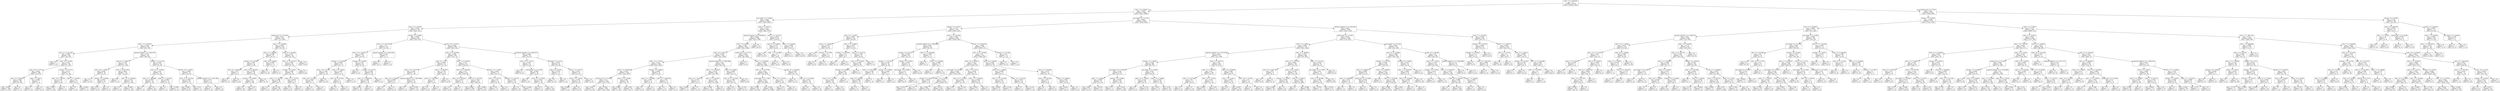 digraph Tree {
node [shape=box] ;
0 [label="mfcc - 2 <= -39.8139\ngini = 0.5\nsamples = 23618\nvalue = [11808, 11810]"] ;
1 [label="mfcc - 3 <= 6.9483\ngini = 0.4107\nsamples = 14684\nvalue = [4240, 10444]"] ;
0 -> 1 [labeldistance=2.5, labelangle=45, headlabel="True"] ;
2 [label="pre_attack - 0 <= 0.6834\ngini = 0.1944\nsamples = 9658\nvalue = [1054, 8604]"] ;
1 -> 2 ;
3 [label="mfcc - 3 <= -8.1878\ngini = 0.4576\nsamples = 1597\nvalue = [566, 1031]"] ;
2 -> 3 ;
4 [label="chroma_avg - 0 <= 0.4359\ngini = 0.2912\nsamples = 978\nvalue = [173, 805]"] ;
3 -> 4 ;
5 [label="mfcc - 2 <= -67.5914\ngini = 0.1963\nsamples = 816\nvalue = [90, 726]"] ;
4 -> 5 ;
6 [label="mfcc - 11 <= -32.1396\ngini = 0.0836\nsamples = 549\nvalue = [24, 525]"] ;
5 -> 6 ;
7 [label="gini = 0.0\nsamples = 3\nvalue = [3, 0]"] ;
6 -> 7 ;
8 [label="mfcc - 9 <= 16.168\ngini = 0.074\nsamples = 546\nvalue = [21, 525]"] ;
6 -> 8 ;
9 [label="mfcc - 19 <= 21.271\ngini = 0.0401\nsamples = 489\nvalue = [10, 479]"] ;
8 -> 9 ;
10 [label="mfcc - 13 <= 36.8117\ngini = 0.0326\nsamples = 482\nvalue = [8, 474]"] ;
9 -> 10 ;
11 [label="gini = 0.0287\nsamples = 480\nvalue = [7, 473]"] ;
10 -> 11 ;
12 [label="gini = 0.5\nsamples = 2\nvalue = [1, 1]"] ;
10 -> 12 ;
13 [label="mfcc - 7 <= 9.011\ngini = 0.4082\nsamples = 7\nvalue = [2, 5]"] ;
9 -> 13 ;
14 [label="gini = 0.0\nsamples = 2\nvalue = [2, 0]"] ;
13 -> 14 ;
15 [label="gini = 0.0\nsamples = 5\nvalue = [0, 5]"] ;
13 -> 15 ;
16 [label="chroma - 2 <= 0.7121\ngini = 0.3115\nsamples = 57\nvalue = [11, 46]"] ;
8 -> 16 ;
17 [label="mfcc - 19 <= 16.678\ngini = 0.1195\nsamples = 47\nvalue = [3, 44]"] ;
16 -> 17 ;
18 [label="gini = 0.0435\nsamples = 45\nvalue = [1, 44]"] ;
17 -> 18 ;
19 [label="gini = 0.0\nsamples = 2\nvalue = [2, 0]"] ;
17 -> 19 ;
20 [label="mfcc - 5 <= 14.9781\ngini = 0.32\nsamples = 10\nvalue = [8, 2]"] ;
16 -> 20 ;
21 [label="gini = 0.0\nsamples = 7\nvalue = [7, 0]"] ;
20 -> 21 ;
22 [label="gini = 0.4444\nsamples = 3\nvalue = [1, 2]"] ;
20 -> 22 ;
23 [label="spectral_centroid - 0 <= 2091.6167\ngini = 0.3722\nsamples = 267\nvalue = [66, 201]"] ;
5 -> 23 ;
24 [label="mfcc - 8 <= -2.9202\ngini = 0.1769\nsamples = 153\nvalue = [15, 138]"] ;
23 -> 24 ;
25 [label="mfcc - 18 <= -1.6001\ngini = 0.4362\nsamples = 28\nvalue = [9, 19]"] ;
24 -> 25 ;
26 [label="gini = 0.0\nsamples = 12\nvalue = [0, 12]"] ;
25 -> 26 ;
27 [label="chroma - 5 <= 0.5908\ngini = 0.4922\nsamples = 16\nvalue = [9, 7]"] ;
25 -> 27 ;
28 [label="gini = 0.375\nsamples = 12\nvalue = [9, 3]"] ;
27 -> 28 ;
29 [label="gini = 0.0\nsamples = 4\nvalue = [0, 4]"] ;
27 -> 29 ;
30 [label="mfcc - 2 <= -67.4165\ngini = 0.0914\nsamples = 125\nvalue = [6, 119]"] ;
24 -> 30 ;
31 [label="gini = 0.0\nsamples = 1\nvalue = [1, 0]"] ;
30 -> 31 ;
32 [label="mfcc - 11 <= -29.0653\ngini = 0.0774\nsamples = 124\nvalue = [5, 119]"] ;
30 -> 32 ;
33 [label="gini = 0.0\nsamples = 1\nvalue = [1, 0]"] ;
32 -> 33 ;
34 [label="gini = 0.0629\nsamples = 123\nvalue = [4, 119]"] ;
32 -> 34 ;
35 [label="chroma - 2 <= 0.1705\ngini = 0.4945\nsamples = 114\nvalue = [51, 63]"] ;
23 -> 35 ;
36 [label="mfcc - 4 <= -17.8562\ngini = 0.316\nsamples = 61\nvalue = [12, 49]"] ;
35 -> 36 ;
37 [label="mfcc - 2 <= -66.3888\ngini = 0.0526\nsamples = 37\nvalue = [1, 36]"] ;
36 -> 37 ;
38 [label="gini = 0.0\nsamples = 1\nvalue = [1, 0]"] ;
37 -> 38 ;
39 [label="gini = 0.0\nsamples = 36\nvalue = [0, 36]"] ;
37 -> 39 ;
40 [label="mfcc - 4 <= -13.2323\ngini = 0.4965\nsamples = 24\nvalue = [11, 13]"] ;
36 -> 40 ;
41 [label="gini = 0.0\nsamples = 7\nvalue = [7, 0]"] ;
40 -> 41 ;
42 [label="gini = 0.3599\nsamples = 17\nvalue = [4, 13]"] ;
40 -> 42 ;
43 [label="mfcc - 10 <= 1.9637\ngini = 0.3888\nsamples = 53\nvalue = [39, 14]"] ;
35 -> 43 ;
44 [label="mfcc - 12 <= 11.3116\ngini = 0.2098\nsamples = 42\nvalue = [37, 5]"] ;
43 -> 44 ;
45 [label="gini = 0.0997\nsamples = 38\nvalue = [36, 2]"] ;
44 -> 45 ;
46 [label="gini = 0.375\nsamples = 4\nvalue = [1, 3]"] ;
44 -> 46 ;
47 [label="spectral_centroid - 0 <= 2161.2095\ngini = 0.2975\nsamples = 11\nvalue = [2, 9]"] ;
43 -> 47 ;
48 [label="gini = 0.0\nsamples = 2\nvalue = [2, 0]"] ;
47 -> 48 ;
49 [label="gini = 0.0\nsamples = 9\nvalue = [0, 9]"] ;
47 -> 49 ;
50 [label="mfcc - 3 <= -19.8602\ngini = 0.4997\nsamples = 162\nvalue = [83, 79]"] ;
4 -> 50 ;
51 [label="mfcc - 2 <= -50.9092\ngini = 0.3636\nsamples = 67\nvalue = [16, 51]"] ;
50 -> 51 ;
52 [label="chroma - 9 <= 0.2194\ngini = 0.168\nsamples = 54\nvalue = [5, 49]"] ;
51 -> 52 ;
53 [label="mfcc - 0 <= -440.3415\ngini = 0.375\nsamples = 4\nvalue = [3, 1]"] ;
52 -> 53 ;
54 [label="gini = 0.0\nsamples = 1\nvalue = [0, 1]"] ;
53 -> 54 ;
55 [label="gini = 0.0\nsamples = 3\nvalue = [3, 0]"] ;
53 -> 55 ;
56 [label="mfcc - 16 <= 28.3455\ngini = 0.0768\nsamples = 50\nvalue = [2, 48]"] ;
52 -> 56 ;
57 [label="chroma - 7 <= 0.9662\ngini = 0.04\nsamples = 49\nvalue = [1, 48]"] ;
56 -> 57 ;
58 [label="gini = 0.0\nsamples = 45\nvalue = [0, 45]"] ;
57 -> 58 ;
59 [label="gini = 0.375\nsamples = 4\nvalue = [1, 3]"] ;
57 -> 59 ;
60 [label="gini = 0.0\nsamples = 1\nvalue = [1, 0]"] ;
56 -> 60 ;
61 [label="mfcc - 18 <= 6.6002\ngini = 0.2604\nsamples = 13\nvalue = [11, 2]"] ;
51 -> 61 ;
62 [label="gini = 0.0\nsamples = 11\nvalue = [11, 0]"] ;
61 -> 62 ;
63 [label="gini = 0.0\nsamples = 2\nvalue = [0, 2]"] ;
61 -> 63 ;
64 [label="mfcc - 8 <= 16.1306\ngini = 0.4157\nsamples = 95\nvalue = [67, 28]"] ;
50 -> 64 ;
65 [label="mfcc - 11 <= 16.7267\ngini = 0.3541\nsamples = 87\nvalue = [67, 20]"] ;
64 -> 65 ;
66 [label="chroma - 5 <= 0.822\ngini = 0.2859\nsamples = 81\nvalue = [67, 14]"] ;
65 -> 66 ;
67 [label="mfcc - 1 <= 114.276\ngini = 0.1896\nsamples = 66\nvalue = [59, 7]"] ;
66 -> 67 ;
68 [label="gini = 0.0\nsamples = 2\nvalue = [0, 2]"] ;
67 -> 68 ;
69 [label="gini = 0.144\nsamples = 64\nvalue = [59, 5]"] ;
67 -> 69 ;
70 [label="mfcc - 15 <= -0.1723\ngini = 0.4978\nsamples = 15\nvalue = [8, 7]"] ;
66 -> 70 ;
71 [label="gini = 0.32\nsamples = 10\nvalue = [8, 2]"] ;
70 -> 71 ;
72 [label="gini = 0.0\nsamples = 5\nvalue = [0, 5]"] ;
70 -> 72 ;
73 [label="gini = 0.0\nsamples = 6\nvalue = [0, 6]"] ;
65 -> 73 ;
74 [label="gini = 0.0\nsamples = 8\nvalue = [0, 8]"] ;
64 -> 74 ;
75 [label="chroma - 4 <= 0.0801\ngini = 0.4636\nsamples = 619\nvalue = [393, 226]"] ;
3 -> 75 ;
76 [label="mfcc - 17 <= 18.7505\ngini = 0.377\nsamples = 123\nvalue = [31, 92]"] ;
75 -> 76 ;
77 [label="mfcc - 12 <= -16.6571\ngini = 0.3303\nsamples = 115\nvalue = [24, 91]"] ;
76 -> 77 ;
78 [label="chroma - 5 <= 0.0166\ngini = 0.4995\nsamples = 33\nvalue = [16, 17]"] ;
77 -> 78 ;
79 [label="mfcc - 14 <= 5.7719\ngini = 0.2188\nsamples = 16\nvalue = [2, 14]"] ;
78 -> 79 ;
80 [label="mfcc - 10 <= 21.5514\ngini = 0.4444\nsamples = 3\nvalue = [2, 1]"] ;
79 -> 80 ;
81 [label="gini = 0.0\nsamples = 2\nvalue = [2, 0]"] ;
80 -> 81 ;
82 [label="gini = 0.0\nsamples = 1\nvalue = [0, 1]"] ;
80 -> 82 ;
83 [label="gini = 0.0\nsamples = 13\nvalue = [0, 13]"] ;
79 -> 83 ;
84 [label="mfcc - 3 <= -2.4821\ngini = 0.2907\nsamples = 17\nvalue = [14, 3]"] ;
78 -> 84 ;
85 [label="mfcc - 18 <= -4.1356\ngini = 0.5\nsamples = 6\nvalue = [3, 3]"] ;
84 -> 85 ;
86 [label="gini = 0.0\nsamples = 3\nvalue = [0, 3]"] ;
85 -> 86 ;
87 [label="gini = 0.0\nsamples = 3\nvalue = [3, 0]"] ;
85 -> 87 ;
88 [label="gini = 0.0\nsamples = 11\nvalue = [11, 0]"] ;
84 -> 88 ;
89 [label="chroma - 9 <= 0.0034\ngini = 0.1761\nsamples = 82\nvalue = [8, 74]"] ;
77 -> 89 ;
90 [label="gini = 0.0\nsamples = 2\nvalue = [2, 0]"] ;
89 -> 90 ;
91 [label="chroma - 3 <= 0.273\ngini = 0.1388\nsamples = 80\nvalue = [6, 74]"] ;
89 -> 91 ;
92 [label="mfcc - 0 <= -299.6476\ngini = 0.1186\nsamples = 79\nvalue = [5, 74]"] ;
91 -> 92 ;
93 [label="gini = 0.0973\nsamples = 78\nvalue = [4, 74]"] ;
92 -> 93 ;
94 [label="gini = 0.0\nsamples = 1\nvalue = [1, 0]"] ;
92 -> 94 ;
95 [label="gini = 0.0\nsamples = 1\nvalue = [1, 0]"] ;
91 -> 95 ;
96 [label="spectral_centroid - 0 <= 1603.3933\ngini = 0.2188\nsamples = 8\nvalue = [7, 1]"] ;
76 -> 96 ;
97 [label="gini = 0.0\nsamples = 1\nvalue = [0, 1]"] ;
96 -> 97 ;
98 [label="gini = 0.0\nsamples = 7\nvalue = [7, 0]"] ;
96 -> 98 ;
99 [label="mfcc - 10 <= 7.2577\ngini = 0.3943\nsamples = 496\nvalue = [362, 134]"] ;
75 -> 99 ;
100 [label="mfcc - 4 <= -22.0198\ngini = 0.2961\nsamples = 404\nvalue = [331, 73]"] ;
99 -> 100 ;
101 [label="mfcc - 9 <= -5.07\ngini = 0.4986\nsamples = 57\nvalue = [27, 30]"] ;
100 -> 101 ;
102 [label="mfcc - 12 <= -5.2737\ngini = 0.3343\nsamples = 33\nvalue = [7, 26]"] ;
101 -> 102 ;
103 [label="mfcc - 18 <= 1.8369\ngini = 0.4688\nsamples = 8\nvalue = [5, 3]"] ;
102 -> 103 ;
104 [label="gini = 0.0\nsamples = 5\nvalue = [5, 0]"] ;
103 -> 104 ;
105 [label="gini = 0.0\nsamples = 3\nvalue = [0, 3]"] ;
103 -> 105 ;
106 [label="spectral_centroid - 0 <= 1807.9084\ngini = 0.1472\nsamples = 25\nvalue = [2, 23]"] ;
102 -> 106 ;
107 [label="gini = 0.0\nsamples = 1\nvalue = [1, 0]"] ;
106 -> 107 ;
108 [label="gini = 0.0799\nsamples = 24\nvalue = [1, 23]"] ;
106 -> 108 ;
109 [label="mfcc - 1 <= 99.4072\ngini = 0.2778\nsamples = 24\nvalue = [20, 4]"] ;
101 -> 109 ;
110 [label="mfcc - 0 <= -302.3221\ngini = 0.32\nsamples = 5\nvalue = [1, 4]"] ;
109 -> 110 ;
111 [label="gini = 0.0\nsamples = 4\nvalue = [0, 4]"] ;
110 -> 111 ;
112 [label="gini = 0.0\nsamples = 1\nvalue = [1, 0]"] ;
110 -> 112 ;
113 [label="gini = 0.0\nsamples = 19\nvalue = [19, 0]"] ;
109 -> 113 ;
114 [label="mfcc - 5 <= 13.2978\ngini = 0.2171\nsamples = 347\nvalue = [304, 43]"] ;
100 -> 114 ;
115 [label="mfcc - 8 <= -20.9548\ngini = 0.151\nsamples = 316\nvalue = [290, 26]"] ;
114 -> 115 ;
116 [label="mfcc - 16 <= 18.5531\ngini = 0.1975\nsamples = 9\nvalue = [1, 8]"] ;
115 -> 116 ;
117 [label="gini = 0.0\nsamples = 8\nvalue = [0, 8]"] ;
116 -> 117 ;
118 [label="gini = 0.0\nsamples = 1\nvalue = [1, 0]"] ;
116 -> 118 ;
119 [label="mfcc - 15 <= 10.2201\ngini = 0.1104\nsamples = 307\nvalue = [289, 18]"] ;
115 -> 119 ;
120 [label="gini = 0.0605\nsamples = 288\nvalue = [279, 9]"] ;
119 -> 120 ;
121 [label="gini = 0.4986\nsamples = 19\nvalue = [10, 9]"] ;
119 -> 121 ;
122 [label="mfcc - 7 <= -1.2097\ngini = 0.4953\nsamples = 31\nvalue = [14, 17]"] ;
114 -> 122 ;
123 [label="mfcc - 3 <= 4.4174\ngini = 0.32\nsamples = 15\nvalue = [12, 3]"] ;
122 -> 123 ;
124 [label="gini = 0.142\nsamples = 13\nvalue = [12, 1]"] ;
123 -> 124 ;
125 [label="gini = 0.0\nsamples = 2\nvalue = [0, 2]"] ;
123 -> 125 ;
126 [label="chroma - 0 <= 0.5725\ngini = 0.2188\nsamples = 16\nvalue = [2, 14]"] ;
122 -> 126 ;
127 [label="gini = 0.0\nsamples = 13\nvalue = [0, 13]"] ;
126 -> 127 ;
128 [label="gini = 0.4444\nsamples = 3\nvalue = [2, 1]"] ;
126 -> 128 ;
129 [label="spectral_centroid - 0 <= 2063.5015\ngini = 0.4468\nsamples = 92\nvalue = [31, 61]"] ;
99 -> 129 ;
130 [label="mfcc - 13 <= -1.2151\ngini = 0.1901\nsamples = 47\nvalue = [5, 42]"] ;
129 -> 130 ;
131 [label="gini = 0.0\nsamples = 3\nvalue = [3, 0]"] ;
130 -> 131 ;
132 [label="chroma_std - 0 <= 0.1535\ngini = 0.0868\nsamples = 44\nvalue = [2, 42]"] ;
130 -> 132 ;
133 [label="gini = 0.0\nsamples = 1\nvalue = [1, 0]"] ;
132 -> 133 ;
134 [label="mfcc - 13 <= 3.7816\ngini = 0.0454\nsamples = 43\nvalue = [1, 42]"] ;
132 -> 134 ;
135 [label="gini = 0.32\nsamples = 5\nvalue = [1, 4]"] ;
134 -> 135 ;
136 [label="gini = 0.0\nsamples = 38\nvalue = [0, 38]"] ;
134 -> 136 ;
137 [label="chroma - 3 <= 0.135\ngini = 0.4879\nsamples = 45\nvalue = [26, 19]"] ;
129 -> 137 ;
138 [label="mfcc - 8 <= 6.4105\ngini = 0.1528\nsamples = 12\nvalue = [1, 11]"] ;
137 -> 138 ;
139 [label="gini = 0.0\nsamples = 11\nvalue = [0, 11]"] ;
138 -> 139 ;
140 [label="gini = 0.0\nsamples = 1\nvalue = [1, 0]"] ;
138 -> 140 ;
141 [label="mfcc - 5 <= 11.8757\ngini = 0.3673\nsamples = 33\nvalue = [25, 8]"] ;
137 -> 141 ;
142 [label="mfcc - 3 <= -5.4792\ngini = 0.2378\nsamples = 29\nvalue = [25, 4]"] ;
141 -> 142 ;
143 [label="gini = 0.4898\nsamples = 7\nvalue = [3, 4]"] ;
142 -> 143 ;
144 [label="gini = 0.0\nsamples = 22\nvalue = [22, 0]"] ;
142 -> 144 ;
145 [label="gini = 0.0\nsamples = 4\nvalue = [0, 4]"] ;
141 -> 145 ;
146 [label="mfcc - 5 <= 40.251\ngini = 0.1137\nsamples = 8061\nvalue = [488, 7573]"] ;
2 -> 146 ;
147 [label="spectral_centroid - 0 <= 5443.9424\ngini = 0.0856\nsamples = 7858\nvalue = [352, 7506]"] ;
146 -> 147 ;
148 [label="mfcc - 7 <= 2.3052\ngini = 0.082\nsamples = 7842\nvalue = [336, 7506]"] ;
147 -> 148 ;
149 [label="mfcc - 16 <= 8.231\ngini = 0.1939\nsamples = 2307\nvalue = [251, 2056]"] ;
148 -> 149 ;
150 [label="mfcc - 13 <= 27.352\ngini = 0.1479\nsamples = 2002\nvalue = [161, 1841]"] ;
149 -> 150 ;
151 [label="mfcc - 5 <= 34.9205\ngini = 0.1367\nsamples = 1978\nvalue = [146, 1832]"] ;
150 -> 151 ;
152 [label="chroma_std - 0 <= 0.2356\ngini = 0.1217\nsamples = 1920\nvalue = [125, 1795]"] ;
151 -> 152 ;
153 [label="gini = 0.405\nsamples = 78\nvalue = [22, 56]"] ;
152 -> 153 ;
154 [label="gini = 0.1056\nsamples = 1842\nvalue = [103, 1739]"] ;
152 -> 154 ;
155 [label="mfcc - 4 <= 12.3388\ngini = 0.462\nsamples = 58\nvalue = [21, 37]"] ;
151 -> 155 ;
156 [label="gini = 0.0997\nsamples = 38\nvalue = [2, 36]"] ;
155 -> 156 ;
157 [label="gini = 0.095\nsamples = 20\nvalue = [19, 1]"] ;
155 -> 157 ;
158 [label="chroma - 3 <= 0.3892\ngini = 0.4688\nsamples = 24\nvalue = [15, 9]"] ;
150 -> 158 ;
159 [label="mfcc - 5 <= -19.1068\ngini = 0.3967\nsamples = 11\nvalue = [3, 8]"] ;
158 -> 159 ;
160 [label="gini = 0.0\nsamples = 3\nvalue = [3, 0]"] ;
159 -> 160 ;
161 [label="gini = 0.0\nsamples = 8\nvalue = [0, 8]"] ;
159 -> 161 ;
162 [label="mfcc - 1 <= 198.4794\ngini = 0.142\nsamples = 13\nvalue = [12, 1]"] ;
158 -> 162 ;
163 [label="gini = 0.0\nsamples = 12\nvalue = [12, 0]"] ;
162 -> 163 ;
164 [label="gini = 0.0\nsamples = 1\nvalue = [0, 1]"] ;
162 -> 164 ;
165 [label="spectral_centroid - 0 <= 2869.5886\ngini = 0.416\nsamples = 305\nvalue = [90, 215]"] ;
149 -> 165 ;
166 [label="mfcc - 7 <= -22.8318\ngini = 0.3219\nsamples = 248\nvalue = [50, 198]"] ;
165 -> 166 ;
167 [label="mfcc - 3 <= -15.6178\ngini = 0.2311\nsamples = 15\nvalue = [13, 2]"] ;
166 -> 167 ;
168 [label="gini = 0.4444\nsamples = 3\nvalue = [1, 2]"] ;
167 -> 168 ;
169 [label="gini = 0.0\nsamples = 12\nvalue = [12, 0]"] ;
167 -> 169 ;
170 [label="mfcc - 17 <= 24.2021\ngini = 0.2672\nsamples = 233\nvalue = [37, 196]"] ;
166 -> 170 ;
171 [label="gini = 0.2358\nsamples = 227\nvalue = [31, 196]"] ;
170 -> 171 ;
172 [label="gini = 0.0\nsamples = 6\nvalue = [6, 0]"] ;
170 -> 172 ;
173 [label="mfcc - 6 <= 3.0832\ngini = 0.4186\nsamples = 57\nvalue = [40, 17]"] ;
165 -> 173 ;
174 [label="mfcc - 11 <= -11.5106\ngini = 0.3383\nsamples = 51\nvalue = [40, 11]"] ;
173 -> 174 ;
175 [label="gini = 0.42\nsamples = 10\nvalue = [3, 7]"] ;
174 -> 175 ;
176 [label="gini = 0.1761\nsamples = 41\nvalue = [37, 4]"] ;
174 -> 176 ;
177 [label="gini = 0.0\nsamples = 6\nvalue = [0, 6]"] ;
173 -> 177 ;
178 [label="chroma_std - 0 <= 0.1717\ngini = 0.0302\nsamples = 5535\nvalue = [85, 5450]"] ;
148 -> 178 ;
179 [label="gini = 0.0\nsamples = 3\nvalue = [3, 0]"] ;
178 -> 179 ;
180 [label="mfcc - 5 <= 33.3082\ngini = 0.0292\nsamples = 5532\nvalue = [82, 5450]"] ;
178 -> 180 ;
181 [label="mfcc - 11 <= 37.7706\ngini = 0.025\nsamples = 5445\nvalue = [69, 5376]"] ;
180 -> 181 ;
182 [label="pre_attack - 0 <= 1.1961\ngini = 0.023\nsamples = 5425\nvalue = [63, 5362]"] ;
181 -> 182 ;
183 [label="gini = 0.1386\nsamples = 387\nvalue = [29, 358]"] ;
182 -> 183 ;
184 [label="gini = 0.0134\nsamples = 5038\nvalue = [34, 5004]"] ;
182 -> 184 ;
185 [label="mfcc - 17 <= 0.614\ngini = 0.42\nsamples = 20\nvalue = [6, 14]"] ;
181 -> 185 ;
186 [label="gini = 0.375\nsamples = 8\nvalue = [6, 2]"] ;
185 -> 186 ;
187 [label="gini = 0.0\nsamples = 12\nvalue = [0, 12]"] ;
185 -> 187 ;
188 [label="mfcc - 8 <= -24.8108\ngini = 0.2542\nsamples = 87\nvalue = [13, 74]"] ;
180 -> 188 ;
189 [label="gini = 0.0\nsamples = 11\nvalue = [11, 0]"] ;
188 -> 189 ;
190 [label="mfcc - 12 <= -27.2186\ngini = 0.0512\nsamples = 76\nvalue = [2, 74]"] ;
188 -> 190 ;
191 [label="gini = 0.0\nsamples = 2\nvalue = [2, 0]"] ;
190 -> 191 ;
192 [label="gini = 0.0\nsamples = 74\nvalue = [0, 74]"] ;
190 -> 192 ;
193 [label="gini = 0.0\nsamples = 16\nvalue = [16, 0]"] ;
147 -> 193 ;
194 [label="mfcc - 2 <= -61.4515\ngini = 0.4422\nsamples = 203\nvalue = [136, 67]"] ;
146 -> 194 ;
195 [label="mfcc - 9 <= 13.6628\ngini = 0.1547\nsamples = 71\nvalue = [6, 65]"] ;
194 -> 195 ;
196 [label="gini = 0.0\nsamples = 59\nvalue = [0, 59]"] ;
195 -> 196 ;
197 [label="mfcc - 7 <= -12.4682\ngini = 0.5\nsamples = 12\nvalue = [6, 6]"] ;
195 -> 197 ;
198 [label="gini = 0.0\nsamples = 6\nvalue = [0, 6]"] ;
197 -> 198 ;
199 [label="gini = 0.0\nsamples = 6\nvalue = [6, 0]"] ;
197 -> 199 ;
200 [label="mfcc - 4 <= -6.9539\ngini = 0.0298\nsamples = 132\nvalue = [130, 2]"] ;
194 -> 200 ;
201 [label="gini = 0.0\nsamples = 2\nvalue = [0, 2]"] ;
200 -> 201 ;
202 [label="gini = 0.0\nsamples = 130\nvalue = [130, 0]"] ;
200 -> 202 ;
203 [label="pre_attack - 0 <= 0.7731\ngini = 0.4641\nsamples = 5026\nvalue = [3186, 1840]"] ;
1 -> 203 ;
204 [label="chroma - 4 <= 0.0152\ngini = 0.2173\nsamples = 2387\nvalue = [2091, 296]"] ;
203 -> 204 ;
205 [label="mfcc - 9 <= -1.9434\ngini = 0.4887\nsamples = 153\nvalue = [65, 88]"] ;
204 -> 205 ;
206 [label="mfcc - 5 <= -0.4469\ngini = 0.1913\nsamples = 56\nvalue = [50, 6]"] ;
205 -> 206 ;
207 [label="gini = 0.0\nsamples = 44\nvalue = [44, 0]"] ;
206 -> 207 ;
208 [label="chroma - 1 <= 0.049\ngini = 0.5\nsamples = 12\nvalue = [6, 6]"] ;
206 -> 208 ;
209 [label="gini = 0.0\nsamples = 6\nvalue = [6, 0]"] ;
208 -> 209 ;
210 [label="gini = 0.0\nsamples = 6\nvalue = [0, 6]"] ;
208 -> 210 ;
211 [label="mfcc - 5 <= -13.6901\ngini = 0.2615\nsamples = 97\nvalue = [15, 82]"] ;
205 -> 211 ;
212 [label="chroma - 2 <= 0.0054\ngini = 0.18\nsamples = 10\nvalue = [9, 1]"] ;
211 -> 212 ;
213 [label="gini = 0.0\nsamples = 1\nvalue = [0, 1]"] ;
212 -> 213 ;
214 [label="gini = 0.0\nsamples = 9\nvalue = [9, 0]"] ;
212 -> 214 ;
215 [label="mfcc - 9 <= 31.4774\ngini = 0.1284\nsamples = 87\nvalue = [6, 81]"] ;
211 -> 215 ;
216 [label="mfcc - 3 <= 77.6169\ngini = 0.0897\nsamples = 85\nvalue = [4, 81]"] ;
215 -> 216 ;
217 [label="chroma - 9 <= 0.6093\ngini = 0.047\nsamples = 83\nvalue = [2, 81]"] ;
216 -> 217 ;
218 [label="mfcc - 17 <= -15.1781\ngini = 0.0241\nsamples = 82\nvalue = [1, 81]"] ;
217 -> 218 ;
219 [label="gini = 0.0\nsamples = 1\nvalue = [1, 0]"] ;
218 -> 219 ;
220 [label="gini = 0.0\nsamples = 81\nvalue = [0, 81]"] ;
218 -> 220 ;
221 [label="gini = 0.0\nsamples = 1\nvalue = [1, 0]"] ;
217 -> 221 ;
222 [label="gini = 0.0\nsamples = 2\nvalue = [2, 0]"] ;
216 -> 222 ;
223 [label="gini = 0.0\nsamples = 2\nvalue = [2, 0]"] ;
215 -> 223 ;
224 [label="mfcc - 4 <= -47.3789\ngini = 0.1689\nsamples = 2234\nvalue = [2026, 208]"] ;
204 -> 224 ;
225 [label="spectral_centroid - 0 <= 3796.5938\ngini = 0.4991\nsamples = 69\nvalue = [36, 33]"] ;
224 -> 225 ;
226 [label="chroma - 11 <= 0.5137\ngini = 0.4395\nsamples = 46\nvalue = [15, 31]"] ;
225 -> 226 ;
227 [label="chroma - 7 <= 0.7161\ngini = 0.2188\nsamples = 32\nvalue = [4, 28]"] ;
226 -> 227 ;
228 [label="mfcc - 1 <= 207.4436\ngini = 0.1284\nsamples = 29\nvalue = [2, 27]"] ;
227 -> 228 ;
229 [label="mfcc - 9 <= 9.0758\ngini = 0.0689\nsamples = 28\nvalue = [1, 27]"] ;
228 -> 229 ;
230 [label="gini = 0.0\nsamples = 27\nvalue = [0, 27]"] ;
229 -> 230 ;
231 [label="gini = 0.0\nsamples = 1\nvalue = [1, 0]"] ;
229 -> 231 ;
232 [label="gini = 0.0\nsamples = 1\nvalue = [1, 0]"] ;
228 -> 232 ;
233 [label="chroma - 2 <= 0.0841\ngini = 0.4444\nsamples = 3\nvalue = [2, 1]"] ;
227 -> 233 ;
234 [label="gini = 0.0\nsamples = 1\nvalue = [0, 1]"] ;
233 -> 234 ;
235 [label="gini = 0.0\nsamples = 2\nvalue = [2, 0]"] ;
233 -> 235 ;
236 [label="chroma - 4 <= 0.0952\ngini = 0.3367\nsamples = 14\nvalue = [11, 3]"] ;
226 -> 236 ;
237 [label="pre_attack - 0 <= 0.6943\ngini = 0.375\nsamples = 4\nvalue = [1, 3]"] ;
236 -> 237 ;
238 [label="gini = 0.0\nsamples = 3\nvalue = [0, 3]"] ;
237 -> 238 ;
239 [label="gini = 0.0\nsamples = 1\nvalue = [1, 0]"] ;
237 -> 239 ;
240 [label="gini = 0.0\nsamples = 10\nvalue = [10, 0]"] ;
236 -> 240 ;
241 [label="mfcc - 2 <= -123.3484\ngini = 0.1588\nsamples = 23\nvalue = [21, 2]"] ;
225 -> 241 ;
242 [label="gini = 0.0\nsamples = 1\nvalue = [0, 1]"] ;
241 -> 242 ;
243 [label="mfcc - 3 <= 13.4398\ngini = 0.0868\nsamples = 22\nvalue = [21, 1]"] ;
241 -> 243 ;
244 [label="gini = 0.0\nsamples = 1\nvalue = [0, 1]"] ;
243 -> 244 ;
245 [label="gini = 0.0\nsamples = 21\nvalue = [21, 0]"] ;
243 -> 245 ;
246 [label="mfcc - 1 <= 255.6276\ngini = 0.1486\nsamples = 2165\nvalue = [1990, 175]"] ;
224 -> 246 ;
247 [label="mfcc - 13 <= 19.5043\ngini = 0.14\nsamples = 2152\nvalue = [1989, 163]"] ;
246 -> 247 ;
248 [label="mfcc - 10 <= 18.5612\ngini = 0.1197\nsamples = 2064\nvalue = [1932, 132]"] ;
247 -> 248 ;
249 [label="pre_attack - 0 <= 0.0447\ngini = 0.1038\nsamples = 1985\nvalue = [1876, 109]"] ;
248 -> 249 ;
250 [label="chroma - 6 <= 0.586\ngini = 0.4978\nsamples = 15\nvalue = [7, 8]"] ;
249 -> 250 ;
251 [label="gini = 0.1975\nsamples = 9\nvalue = [1, 8]"] ;
250 -> 251 ;
252 [label="gini = 0.0\nsamples = 6\nvalue = [6, 0]"] ;
250 -> 252 ;
253 [label="mfcc - 15 <= 7.1593\ngini = 0.0973\nsamples = 1970\nvalue = [1869, 101]"] ;
249 -> 253 ;
254 [label="gini = 0.0697\nsamples = 1632\nvalue = [1573, 59]"] ;
253 -> 254 ;
255 [label="gini = 0.2176\nsamples = 338\nvalue = [296, 42]"] ;
253 -> 255 ;
256 [label="mfcc - 7 <= -0.1774\ngini = 0.4128\nsamples = 79\nvalue = [56, 23]"] ;
248 -> 256 ;
257 [label="mfcc - 14 <= -2.7558\ngini = 0.4644\nsamples = 30\nvalue = [11, 19]"] ;
256 -> 257 ;
258 [label="gini = 0.355\nsamples = 13\nvalue = [10, 3]"] ;
257 -> 258 ;
259 [label="gini = 0.1107\nsamples = 17\nvalue = [1, 16]"] ;
257 -> 259 ;
260 [label="mfcc - 1 <= 179.4654\ngini = 0.1499\nsamples = 49\nvalue = [45, 4]"] ;
256 -> 260 ;
261 [label="gini = 0.0815\nsamples = 47\nvalue = [45, 2]"] ;
260 -> 261 ;
262 [label="gini = 0.0\nsamples = 2\nvalue = [0, 2]"] ;
260 -> 262 ;
263 [label="mfcc - 14 <= 4.9206\ngini = 0.4564\nsamples = 88\nvalue = [57, 31]"] ;
247 -> 263 ;
264 [label="mfcc - 14 <= -1.8808\ngini = 0.4909\nsamples = 37\nvalue = [16, 21]"] ;
263 -> 264 ;
265 [label="mfcc - 11 <= -12.1306\ngini = 0.4012\nsamples = 18\nvalue = [13, 5]"] ;
264 -> 265 ;
266 [label="gini = 0.4444\nsamples = 6\nvalue = [2, 4]"] ;
265 -> 266 ;
267 [label="gini = 0.1528\nsamples = 12\nvalue = [11, 1]"] ;
265 -> 267 ;
268 [label="mfcc - 6 <= -12.7228\ngini = 0.2659\nsamples = 19\nvalue = [3, 16]"] ;
264 -> 268 ;
269 [label="gini = 0.0\nsamples = 2\nvalue = [2, 0]"] ;
268 -> 269 ;
270 [label="gini = 0.1107\nsamples = 17\nvalue = [1, 16]"] ;
268 -> 270 ;
271 [label="mfcc - 4 <= -25.8434\ngini = 0.3153\nsamples = 51\nvalue = [41, 10]"] ;
263 -> 271 ;
272 [label="mfcc - 3 <= 18.7434\ngini = 0.375\nsamples = 8\nvalue = [2, 6]"] ;
271 -> 272 ;
273 [label="gini = 0.0\nsamples = 2\nvalue = [2, 0]"] ;
272 -> 273 ;
274 [label="gini = 0.0\nsamples = 6\nvalue = [0, 6]"] ;
272 -> 274 ;
275 [label="mfcc - 6 <= 9.9697\ngini = 0.1687\nsamples = 43\nvalue = [39, 4]"] ;
271 -> 275 ;
276 [label="gini = 0.0526\nsamples = 37\nvalue = [36, 1]"] ;
275 -> 276 ;
277 [label="gini = 0.5\nsamples = 6\nvalue = [3, 3]"] ;
275 -> 277 ;
278 [label="chroma - 4 <= 0.7901\ngini = 0.142\nsamples = 13\nvalue = [1, 12]"] ;
246 -> 278 ;
279 [label="gini = 0.0\nsamples = 12\nvalue = [0, 12]"] ;
278 -> 279 ;
280 [label="gini = 0.0\nsamples = 1\nvalue = [1, 0]"] ;
278 -> 280 ;
281 [label="spectral_centroid - 0 <= 4553.4014\ngini = 0.4855\nsamples = 2639\nvalue = [1095, 1544]"] ;
203 -> 281 ;
282 [label="chroma_avg - 0 <= 0.3671\ngini = 0.4433\nsamples = 2240\nvalue = [743, 1497]"] ;
281 -> 282 ;
283 [label="mfcc - 5 <= 1.0925\ngini = 0.3398\nsamples = 1535\nvalue = [333, 1202]"] ;
282 -> 283 ;
284 [label="spectral_centroid - 0 <= 3375.5566\ngini = 0.4821\nsamples = 671\nvalue = [272, 399]"] ;
283 -> 284 ;
285 [label="chroma - 4 <= 0.3638\ngini = 0.3558\nsamples = 406\nvalue = [94, 312]"] ;
284 -> 285 ;
286 [label="pre_attack - 0 <= 1.0549\ngini = 0.1795\nsamples = 301\nvalue = [30, 271]"] ;
285 -> 286 ;
287 [label="mfcc - 7 <= -0.9954\ngini = 0.4998\nsamples = 47\nvalue = [23, 24]"] ;
286 -> 287 ;
288 [label="gini = 0.095\nsamples = 20\nvalue = [19, 1]"] ;
287 -> 288 ;
289 [label="gini = 0.2524\nsamples = 27\nvalue = [4, 23]"] ;
287 -> 289 ;
290 [label="chroma - 0 <= 0.0009\ngini = 0.0536\nsamples = 254\nvalue = [7, 247]"] ;
286 -> 290 ;
291 [label="gini = 0.375\nsamples = 4\nvalue = [3, 1]"] ;
290 -> 291 ;
292 [label="gini = 0.0315\nsamples = 250\nvalue = [4, 246]"] ;
290 -> 292 ;
293 [label="pre_attack - 0 <= 1.9939\ngini = 0.476\nsamples = 105\nvalue = [64, 41]"] ;
285 -> 293 ;
294 [label="mfcc - 13 <= -7.9652\ngini = 0.2355\nsamples = 66\nvalue = [57, 9]"] ;
293 -> 294 ;
295 [label="gini = 0.0\nsamples = 3\nvalue = [0, 3]"] ;
294 -> 295 ;
296 [label="gini = 0.1723\nsamples = 63\nvalue = [57, 6]"] ;
294 -> 296 ;
297 [label="mfcc - 12 <= 7.4899\ngini = 0.2945\nsamples = 39\nvalue = [7, 32]"] ;
293 -> 297 ;
298 [label="gini = 0.497\nsamples = 13\nvalue = [6, 7]"] ;
297 -> 298 ;
299 [label="gini = 0.074\nsamples = 26\nvalue = [1, 25]"] ;
297 -> 299 ;
300 [label="mfcc - 4 <= 10.0375\ngini = 0.441\nsamples = 265\nvalue = [178, 87]"] ;
284 -> 300 ;
301 [label="mfcc - 5 <= -16.8424\ngini = 0.42\nsamples = 100\nvalue = [30, 70]"] ;
300 -> 301 ;
302 [label="mfcc - 3 <= 32.7958\ngini = 0.417\nsamples = 27\nvalue = [19, 8]"] ;
301 -> 302 ;
303 [label="gini = 0.0\nsamples = 8\nvalue = [0, 8]"] ;
302 -> 303 ;
304 [label="gini = 0.0\nsamples = 19\nvalue = [19, 0]"] ;
302 -> 304 ;
305 [label="mfcc - 15 <= -2.1479\ngini = 0.256\nsamples = 73\nvalue = [11, 62]"] ;
301 -> 305 ;
306 [label="gini = 0.0465\nsamples = 42\nvalue = [1, 41]"] ;
305 -> 306 ;
307 [label="gini = 0.437\nsamples = 31\nvalue = [10, 21]"] ;
305 -> 307 ;
308 [label="mfcc - 14 <= 19.9826\ngini = 0.1848\nsamples = 165\nvalue = [148, 17]"] ;
300 -> 308 ;
309 [label="mfcc - 7 <= -4.1521\ngini = 0.0979\nsamples = 155\nvalue = [147, 8]"] ;
308 -> 309 ;
310 [label="gini = 0.32\nsamples = 5\nvalue = [1, 4]"] ;
309 -> 310 ;
311 [label="gini = 0.0519\nsamples = 150\nvalue = [146, 4]"] ;
309 -> 311 ;
312 [label="mfcc - 19 <= -2.3183\ngini = 0.18\nsamples = 10\nvalue = [1, 9]"] ;
308 -> 312 ;
313 [label="gini = 0.0\nsamples = 1\nvalue = [1, 0]"] ;
312 -> 313 ;
314 [label="gini = 0.0\nsamples = 9\nvalue = [0, 9]"] ;
312 -> 314 ;
315 [label="mfcc - 2 <= -66.8631\ngini = 0.1312\nsamples = 864\nvalue = [61, 803]"] ;
283 -> 315 ;
316 [label="mfcc - 6 <= -35.2729\ngini = 0.0851\nsamples = 786\nvalue = [35, 751]"] ;
315 -> 316 ;
317 [label="mfcc - 0 <= -293.1796\ngini = 0.375\nsamples = 8\nvalue = [6, 2]"] ;
316 -> 317 ;
318 [label="gini = 0.0\nsamples = 6\nvalue = [6, 0]"] ;
317 -> 318 ;
319 [label="gini = 0.0\nsamples = 2\nvalue = [0, 2]"] ;
317 -> 319 ;
320 [label="mfcc - 19 <= -5.0352\ngini = 0.0718\nsamples = 778\nvalue = [29, 749]"] ;
316 -> 320 ;
321 [label="chroma - 4 <= 0.3637\ngini = 0.3047\nsamples = 80\nvalue = [15, 65]"] ;
320 -> 321 ;
322 [label="gini = 0.1948\nsamples = 64\nvalue = [7, 57]"] ;
321 -> 322 ;
323 [label="gini = 0.5\nsamples = 16\nvalue = [8, 8]"] ;
321 -> 323 ;
324 [label="mfcc - 3 <= 6.9523\ngini = 0.0393\nsamples = 698\nvalue = [14, 684]"] ;
320 -> 324 ;
325 [label="gini = 0.0\nsamples = 1\nvalue = [1, 0]"] ;
324 -> 325 ;
326 [label="gini = 0.0366\nsamples = 697\nvalue = [13, 684]"] ;
324 -> 326 ;
327 [label="mfcc - 4 <= 37.2351\ngini = 0.4444\nsamples = 78\nvalue = [26, 52]"] ;
315 -> 327 ;
328 [label="pre_attack - 0 <= 1.7861\ngini = 0.382\nsamples = 70\nvalue = [18, 52]"] ;
327 -> 328 ;
329 [label="mfcc - 3 <= 20.1693\ngini = 0.495\nsamples = 40\nvalue = [18, 22]"] ;
328 -> 329 ;
330 [label="gini = 0.2076\nsamples = 17\nvalue = [2, 15]"] ;
329 -> 330 ;
331 [label="gini = 0.4234\nsamples = 23\nvalue = [16, 7]"] ;
329 -> 331 ;
332 [label="gini = 0.0\nsamples = 30\nvalue = [0, 30]"] ;
328 -> 332 ;
333 [label="gini = 0.0\nsamples = 8\nvalue = [8, 0]"] ;
327 -> 333 ;
334 [label="pre_attack - 0 <= 3.1418\ngini = 0.4867\nsamples = 705\nvalue = [410, 295]"] ;
282 -> 334 ;
335 [label="mfcc - 10 <= 13.4985\ngini = 0.3449\nsamples = 465\nvalue = [362, 103]"] ;
334 -> 335 ;
336 [label="chroma - 1 <= 0.1784\ngini = 0.3036\nsamples = 434\nvalue = [353, 81]"] ;
335 -> 336 ;
337 [label="mfcc - 3 <= 26.6671\ngini = 0.4608\nsamples = 25\nvalue = [9, 16]"] ;
336 -> 337 ;
338 [label="mfcc - 4 <= 38.8878\ngini = 0.142\nsamples = 13\nvalue = [1, 12]"] ;
337 -> 338 ;
339 [label="gini = 0.0\nsamples = 12\nvalue = [0, 12]"] ;
338 -> 339 ;
340 [label="gini = 0.0\nsamples = 1\nvalue = [1, 0]"] ;
338 -> 340 ;
341 [label="chroma_std - 0 <= 0.2939\ngini = 0.4444\nsamples = 12\nvalue = [8, 4]"] ;
337 -> 341 ;
342 [label="gini = 0.0\nsamples = 8\nvalue = [8, 0]"] ;
341 -> 342 ;
343 [label="gini = 0.0\nsamples = 4\nvalue = [0, 4]"] ;
341 -> 343 ;
344 [label="mfcc - 4 <= -74.9468\ngini = 0.2673\nsamples = 409\nvalue = [344, 65]"] ;
336 -> 344 ;
345 [label="gini = 0.0\nsamples = 5\nvalue = [0, 5]"] ;
344 -> 345 ;
346 [label="mfcc - 4 <= 19.4146\ngini = 0.2529\nsamples = 404\nvalue = [344, 60]"] ;
344 -> 346 ;
347 [label="gini = 0.2089\nsamples = 363\nvalue = [320, 43]"] ;
346 -> 347 ;
348 [label="gini = 0.4854\nsamples = 41\nvalue = [24, 17]"] ;
346 -> 348 ;
349 [label="chroma - 8 <= 0.9065\ngini = 0.4121\nsamples = 31\nvalue = [9, 22]"] ;
335 -> 349 ;
350 [label="mfcc - 1 <= 153.6225\ngini = 0.2604\nsamples = 26\nvalue = [4, 22]"] ;
349 -> 350 ;
351 [label="mfcc - 5 <= 16.4384\ngini = 0.4444\nsamples = 6\nvalue = [4, 2]"] ;
350 -> 351 ;
352 [label="gini = 0.0\nsamples = 4\nvalue = [4, 0]"] ;
351 -> 352 ;
353 [label="gini = 0.0\nsamples = 2\nvalue = [0, 2]"] ;
351 -> 353 ;
354 [label="gini = 0.0\nsamples = 20\nvalue = [0, 20]"] ;
350 -> 354 ;
355 [label="gini = 0.0\nsamples = 5\nvalue = [5, 0]"] ;
349 -> 355 ;
356 [label="mfcc - 0 <= -89.586\ngini = 0.32\nsamples = 240\nvalue = [48, 192]"] ;
334 -> 356 ;
357 [label="mfcc - 8 <= -7.3104\ngini = 0.2126\nsamples = 215\nvalue = [26, 189]"] ;
356 -> 357 ;
358 [label="chroma - 5 <= 0.1442\ngini = 0.4152\nsamples = 17\nvalue = [12, 5]"] ;
357 -> 358 ;
359 [label="gini = 0.0\nsamples = 5\nvalue = [0, 5]"] ;
358 -> 359 ;
360 [label="gini = 0.0\nsamples = 12\nvalue = [12, 0]"] ;
358 -> 360 ;
361 [label="mfcc - 1 <= 233.3347\ngini = 0.1314\nsamples = 198\nvalue = [14, 184]"] ;
357 -> 361 ;
362 [label="mfcc - 16 <= -24.0537\ngini = 0.0898\nsamples = 191\nvalue = [9, 182]"] ;
361 -> 362 ;
363 [label="gini = 0.0\nsamples = 2\nvalue = [2, 0]"] ;
362 -> 363 ;
364 [label="gini = 0.0713\nsamples = 189\nvalue = [7, 182]"] ;
362 -> 364 ;
365 [label="mfcc - 7 <= 10.446\ngini = 0.4082\nsamples = 7\nvalue = [5, 2]"] ;
361 -> 365 ;
366 [label="gini = 0.0\nsamples = 5\nvalue = [5, 0]"] ;
365 -> 366 ;
367 [label="gini = 0.0\nsamples = 2\nvalue = [0, 2]"] ;
365 -> 367 ;
368 [label="spectral_centroid - 0 <= 1844.8088\ngini = 0.2112\nsamples = 25\nvalue = [22, 3]"] ;
356 -> 368 ;
369 [label="gini = 0.0\nsamples = 3\nvalue = [0, 3]"] ;
368 -> 369 ;
370 [label="gini = 0.0\nsamples = 22\nvalue = [22, 0]"] ;
368 -> 370 ;
371 [label="mfcc - 2 <= -85.2935\ngini = 0.2078\nsamples = 399\nvalue = [352, 47]"] ;
281 -> 371 ;
372 [label="chroma - 11 <= 0.1976\ngini = 0.4999\nsamples = 63\nvalue = [32, 31]"] ;
371 -> 372 ;
373 [label="chroma - 9 <= 0.0024\ngini = 0.2717\nsamples = 37\nvalue = [6, 31]"] ;
372 -> 373 ;
374 [label="gini = 0.0\nsamples = 5\nvalue = [5, 0]"] ;
373 -> 374 ;
375 [label="mfcc - 4 <= -46.5795\ngini = 0.0605\nsamples = 32\nvalue = [1, 31]"] ;
373 -> 375 ;
376 [label="gini = 0.0\nsamples = 1\nvalue = [1, 0]"] ;
375 -> 376 ;
377 [label="gini = 0.0\nsamples = 31\nvalue = [0, 31]"] ;
375 -> 377 ;
378 [label="gini = 0.0\nsamples = 26\nvalue = [26, 0]"] ;
372 -> 378 ;
379 [label="mfcc - 7 <= -14.9371\ngini = 0.0907\nsamples = 336\nvalue = [320, 16]"] ;
371 -> 379 ;
380 [label="mfcc - 5 <= 5.2524\ngini = 0.5\nsamples = 16\nvalue = [8, 8]"] ;
379 -> 380 ;
381 [label="gini = 0.0\nsamples = 8\nvalue = [8, 0]"] ;
380 -> 381 ;
382 [label="gini = 0.0\nsamples = 8\nvalue = [0, 8]"] ;
380 -> 382 ;
383 [label="mfcc - 3 <= 14.5611\ngini = 0.0487\nsamples = 320\nvalue = [312, 8]"] ;
379 -> 383 ;
384 [label="chroma - 9 <= 0.1387\ngini = 0.4234\nsamples = 23\nvalue = [16, 7]"] ;
383 -> 384 ;
385 [label="gini = 0.0\nsamples = 7\nvalue = [0, 7]"] ;
384 -> 385 ;
386 [label="gini = 0.0\nsamples = 16\nvalue = [16, 0]"] ;
384 -> 386 ;
387 [label="mfcc - 11 <= -24.5864\ngini = 0.0067\nsamples = 297\nvalue = [296, 1]"] ;
383 -> 387 ;
388 [label="mfcc - 2 <= -62.8431\ngini = 0.5\nsamples = 2\nvalue = [1, 1]"] ;
387 -> 388 ;
389 [label="gini = 0.0\nsamples = 1\nvalue = [0, 1]"] ;
388 -> 389 ;
390 [label="gini = 0.0\nsamples = 1\nvalue = [1, 0]"] ;
388 -> 390 ;
391 [label="gini = 0.0\nsamples = 295\nvalue = [295, 0]"] ;
387 -> 391 ;
392 [label="chroma_avg - 0 <= 0.913\ngini = 0.259\nsamples = 8934\nvalue = [7568, 1366]"] ;
0 -> 392 [labeldistance=2.5, labelangle=-45, headlabel="False"] ;
393 [label="chroma - 7 <= 0.0924\ngini = 0.2369\nsamples = 8734\nvalue = [7535, 1199]"] ;
392 -> 393 ;
394 [label="mfcc - 4 <= -20.8295\ngini = 0.4858\nsamples = 1073\nvalue = [627, 446]"] ;
393 -> 394 ;
395 [label="spectral_centroid - 0 <= 1449.718\ngini = 0.4907\nsamples = 639\nvalue = [276, 363]"] ;
394 -> 395 ;
396 [label="mfcc - 12 <= -1.1809\ngini = 0.3474\nsamples = 219\nvalue = [170, 49]"] ;
395 -> 396 ;
397 [label="mfcc - 11 <= -11.1434\ngini = 0.1551\nsamples = 177\nvalue = [162, 15]"] ;
396 -> 397 ;
398 [label="mfcc - 2 <= 4.3781\ngini = 0.2449\nsamples = 7\nvalue = [1, 6]"] ;
397 -> 398 ;
399 [label="gini = 0.0\nsamples = 6\nvalue = [0, 6]"] ;
398 -> 399 ;
400 [label="gini = 0.0\nsamples = 1\nvalue = [1, 0]"] ;
398 -> 400 ;
401 [label="mfcc - 9 <= 20.3305\ngini = 0.1003\nsamples = 170\nvalue = [161, 9]"] ;
397 -> 401 ;
402 [label="mfcc - 0 <= -202.6743\ngini = 0.0693\nsamples = 167\nvalue = [161, 6]"] ;
401 -> 402 ;
403 [label="mfcc - 14 <= 21.7219\ngini = 0.0473\nsamples = 165\nvalue = [161, 4]"] ;
402 -> 403 ;
404 [label="gini = 0.0359\nsamples = 164\nvalue = [161, 3]"] ;
403 -> 404 ;
405 [label="gini = 0.0\nsamples = 1\nvalue = [0, 1]"] ;
403 -> 405 ;
406 [label="gini = 0.0\nsamples = 2\nvalue = [0, 2]"] ;
402 -> 406 ;
407 [label="gini = 0.0\nsamples = 3\nvalue = [0, 3]"] ;
401 -> 407 ;
408 [label="mfcc - 16 <= -1.6666\ngini = 0.3084\nsamples = 42\nvalue = [8, 34]"] ;
396 -> 408 ;
409 [label="mfcc - 17 <= -5.4487\ngini = 0.4734\nsamples = 13\nvalue = [8, 5]"] ;
408 -> 409 ;
410 [label="gini = 0.0\nsamples = 7\nvalue = [7, 0]"] ;
409 -> 410 ;
411 [label="mfcc - 13 <= 26.5792\ngini = 0.2778\nsamples = 6\nvalue = [1, 5]"] ;
409 -> 411 ;
412 [label="gini = 0.0\nsamples = 5\nvalue = [0, 5]"] ;
411 -> 412 ;
413 [label="gini = 0.0\nsamples = 1\nvalue = [1, 0]"] ;
411 -> 413 ;
414 [label="gini = 0.0\nsamples = 29\nvalue = [0, 29]"] ;
408 -> 414 ;
415 [label="mfcc - 2 <= 12.4505\ngini = 0.3774\nsamples = 420\nvalue = [106, 314]"] ;
395 -> 415 ;
416 [label="mfcc - 17 <= -8.2716\ngini = 0.3307\nsamples = 397\nvalue = [83, 314]"] ;
415 -> 416 ;
417 [label="mfcc - 2 <= -26.1979\ngini = 0.4488\nsamples = 50\nvalue = [33, 17]"] ;
416 -> 417 ;
418 [label="pre_attack - 0 <= 0.3047\ngini = 0.142\nsamples = 13\nvalue = [1, 12]"] ;
417 -> 418 ;
419 [label="gini = 0.0\nsamples = 1\nvalue = [1, 0]"] ;
418 -> 419 ;
420 [label="gini = 0.0\nsamples = 12\nvalue = [0, 12]"] ;
418 -> 420 ;
421 [label="mfcc - 3 <= 2.2461\ngini = 0.2337\nsamples = 37\nvalue = [32, 5]"] ;
417 -> 421 ;
422 [label="mfcc - 18 <= -5.4385\ngini = 0.4444\nsamples = 6\nvalue = [2, 4]"] ;
421 -> 422 ;
423 [label="gini = 0.0\nsamples = 2\nvalue = [2, 0]"] ;
422 -> 423 ;
424 [label="gini = 0.0\nsamples = 4\nvalue = [0, 4]"] ;
422 -> 424 ;
425 [label="chroma - 10 <= 0.4664\ngini = 0.0624\nsamples = 31\nvalue = [30, 1]"] ;
421 -> 425 ;
426 [label="gini = 0.0\nsamples = 30\nvalue = [30, 0]"] ;
425 -> 426 ;
427 [label="gini = 0.0\nsamples = 1\nvalue = [0, 1]"] ;
425 -> 427 ;
428 [label="chroma - 0 <= 0.0203\ngini = 0.2467\nsamples = 347\nvalue = [50, 297]"] ;
416 -> 428 ;
429 [label="mfcc - 2 <= -32.2386\ngini = 0.4922\nsamples = 32\nvalue = [18, 14]"] ;
428 -> 429 ;
430 [label="gini = 0.0\nsamples = 7\nvalue = [0, 7]"] ;
429 -> 430 ;
431 [label="mfcc - 8 <= 4.0184\ngini = 0.4032\nsamples = 25\nvalue = [18, 7]"] ;
429 -> 431 ;
432 [label="gini = 0.1172\nsamples = 16\nvalue = [15, 1]"] ;
431 -> 432 ;
433 [label="gini = 0.4444\nsamples = 9\nvalue = [3, 6]"] ;
431 -> 433 ;
434 [label="mfcc - 4 <= -34.8683\ngini = 0.1825\nsamples = 315\nvalue = [32, 283]"] ;
428 -> 434 ;
435 [label="mfcc - 5 <= -25.5251\ngini = 0.0707\nsamples = 218\nvalue = [8, 210]"] ;
434 -> 435 ;
436 [label="gini = 0.4444\nsamples = 6\nvalue = [4, 2]"] ;
435 -> 436 ;
437 [label="gini = 0.037\nsamples = 212\nvalue = [4, 208]"] ;
435 -> 437 ;
438 [label="mfcc - 6 <= -6.84\ngini = 0.3724\nsamples = 97\nvalue = [24, 73]"] ;
434 -> 438 ;
439 [label="gini = 0.1305\nsamples = 57\nvalue = [4, 53]"] ;
438 -> 439 ;
440 [label="gini = 0.5\nsamples = 40\nvalue = [20, 20]"] ;
438 -> 440 ;
441 [label="gini = 0.0\nsamples = 23\nvalue = [23, 0]"] ;
415 -> 441 ;
442 [label="pre_attack - 0 <= 4.3085\ngini = 0.3093\nsamples = 434\nvalue = [351, 83]"] ;
394 -> 442 ;
443 [label="pre_attack - 0 <= 0.1109\ngini = 0.2495\nsamples = 397\nvalue = [339, 58]"] ;
442 -> 443 ;
444 [label="mfcc - 4 <= -6.7964\ngini = 0.48\nsamples = 20\nvalue = [8, 12]"] ;
443 -> 444 ;
445 [label="gini = 0.0\nsamples = 10\nvalue = [0, 10]"] ;
444 -> 445 ;
446 [label="mfcc - 14 <= 11.7315\ngini = 0.32\nsamples = 10\nvalue = [8, 2]"] ;
444 -> 446 ;
447 [label="pre_attack - 0 <= 0.0047\ngini = 0.1975\nsamples = 9\nvalue = [8, 1]"] ;
446 -> 447 ;
448 [label="gini = 0.4444\nsamples = 3\nvalue = [2, 1]"] ;
447 -> 448 ;
449 [label="gini = 0.0\nsamples = 6\nvalue = [6, 0]"] ;
447 -> 449 ;
450 [label="gini = 0.0\nsamples = 1\nvalue = [0, 1]"] ;
446 -> 450 ;
451 [label="chroma - 6 <= 0.1565\ngini = 0.2143\nsamples = 377\nvalue = [331, 46]"] ;
443 -> 451 ;
452 [label="mfcc - 1 <= 257.4267\ngini = 0.1569\nsamples = 338\nvalue = [309, 29]"] ;
451 -> 452 ;
453 [label="pre_attack - 0 <= 0.2313\ngini = 0.1478\nsamples = 336\nvalue = [309, 27]"] ;
452 -> 453 ;
454 [label="mfcc - 11 <= -3.5421\ngini = 0.3533\nsamples = 48\nvalue = [37, 11]"] ;
453 -> 454 ;
455 [label="gini = 0.1244\nsamples = 30\nvalue = [28, 2]"] ;
454 -> 455 ;
456 [label="gini = 0.5\nsamples = 18\nvalue = [9, 9]"] ;
454 -> 456 ;
457 [label="mfcc - 13 <= 27.718\ngini = 0.1049\nsamples = 288\nvalue = [272, 16]"] ;
453 -> 457 ;
458 [label="gini = 0.0877\nsamples = 283\nvalue = [270, 13]"] ;
457 -> 458 ;
459 [label="gini = 0.48\nsamples = 5\nvalue = [2, 3]"] ;
457 -> 459 ;
460 [label="gini = 0.0\nsamples = 2\nvalue = [0, 2]"] ;
452 -> 460 ;
461 [label="mfcc - 10 <= -5.719\ngini = 0.4918\nsamples = 39\nvalue = [22, 17]"] ;
451 -> 461 ;
462 [label="pre_attack - 0 <= 2.1543\ngini = 0.3107\nsamples = 26\nvalue = [21, 5]"] ;
461 -> 462 ;
463 [label="gini = 0.0\nsamples = 16\nvalue = [16, 0]"] ;
462 -> 463 ;
464 [label="mfcc - 14 <= -4.8974\ngini = 0.5\nsamples = 10\nvalue = [5, 5]"] ;
462 -> 464 ;
465 [label="gini = 0.0\nsamples = 5\nvalue = [5, 0]"] ;
464 -> 465 ;
466 [label="gini = 0.0\nsamples = 5\nvalue = [0, 5]"] ;
464 -> 466 ;
467 [label="chroma_std - 0 <= 0.3259\ngini = 0.142\nsamples = 13\nvalue = [1, 12]"] ;
461 -> 467 ;
468 [label="gini = 0.0\nsamples = 12\nvalue = [0, 12]"] ;
467 -> 468 ;
469 [label="gini = 0.0\nsamples = 1\nvalue = [1, 0]"] ;
467 -> 469 ;
470 [label="mfcc - 12 <= -16.4793\ngini = 0.4383\nsamples = 37\nvalue = [12, 25]"] ;
442 -> 470 ;
471 [label="chroma - 4 <= 0.0017\ngini = 0.1975\nsamples = 9\nvalue = [8, 1]"] ;
470 -> 471 ;
472 [label="gini = 0.0\nsamples = 1\nvalue = [0, 1]"] ;
471 -> 472 ;
473 [label="gini = 0.0\nsamples = 8\nvalue = [8, 0]"] ;
471 -> 473 ;
474 [label="mfcc - 0 <= -249.909\ngini = 0.2449\nsamples = 28\nvalue = [4, 24]"] ;
470 -> 474 ;
475 [label="mfcc - 6 <= -1.2126\ngini = 0.375\nsamples = 4\nvalue = [3, 1]"] ;
474 -> 475 ;
476 [label="gini = 0.0\nsamples = 3\nvalue = [3, 0]"] ;
475 -> 476 ;
477 [label="gini = 0.0\nsamples = 1\nvalue = [0, 1]"] ;
475 -> 477 ;
478 [label="mfcc - 15 <= 16.8394\ngini = 0.0799\nsamples = 24\nvalue = [1, 23]"] ;
474 -> 478 ;
479 [label="gini = 0.0\nsamples = 22\nvalue = [0, 22]"] ;
478 -> 479 ;
480 [label="chroma - 1 <= 0.2627\ngini = 0.5\nsamples = 2\nvalue = [1, 1]"] ;
478 -> 480 ;
481 [label="gini = 0.0\nsamples = 1\nvalue = [0, 1]"] ;
480 -> 481 ;
482 [label="gini = 0.0\nsamples = 1\nvalue = [1, 0]"] ;
480 -> 482 ;
483 [label="mfcc - 2 <= -22.967\ngini = 0.1773\nsamples = 7661\nvalue = [6908, 753]"] ;
393 -> 483 ;
484 [label="mfcc - 3 <= 12.8252\ngini = 0.3455\nsamples = 1635\nvalue = [1272, 363]"] ;
483 -> 484 ;
485 [label="mfcc - 12 <= -0.3746\ngini = 0.4813\nsamples = 687\nvalue = [410, 277]"] ;
484 -> 485 ;
486 [label="mfcc - 0 <= -210.4659\ngini = 0.3161\nsamples = 376\nvalue = [302, 74]"] ;
485 -> 486 ;
487 [label="mfcc - 3 <= -41.8015\ngini = 0.1567\nsamples = 315\nvalue = [288, 27]"] ;
486 -> 487 ;
488 [label="mfcc - 9 <= -8.7016\ngini = 0.375\nsamples = 8\nvalue = [2, 6]"] ;
487 -> 488 ;
489 [label="gini = 0.0\nsamples = 2\nvalue = [2, 0]"] ;
488 -> 489 ;
490 [label="gini = 0.0\nsamples = 6\nvalue = [0, 6]"] ;
488 -> 490 ;
491 [label="mfcc - 17 <= 9.2759\ngini = 0.1274\nsamples = 307\nvalue = [286, 21]"] ;
487 -> 491 ;
492 [label="pre_attack - 0 <= 0.0987\ngini = 0.0779\nsamples = 271\nvalue = [260, 11]"] ;
491 -> 492 ;
493 [label="gini = 0.375\nsamples = 4\nvalue = [1, 3]"] ;
492 -> 493 ;
494 [label="gini = 0.0581\nsamples = 267\nvalue = [259, 8]"] ;
492 -> 494 ;
495 [label="mfcc - 19 <= -0.7557\ngini = 0.4012\nsamples = 36\nvalue = [26, 10]"] ;
491 -> 495 ;
496 [label="gini = 0.32\nsamples = 10\nvalue = [2, 8]"] ;
495 -> 496 ;
497 [label="gini = 0.142\nsamples = 26\nvalue = [24, 2]"] ;
495 -> 497 ;
498 [label="chroma - 4 <= 0.0213\ngini = 0.3537\nsamples = 61\nvalue = [14, 47]"] ;
486 -> 498 ;
499 [label="gini = 0.0\nsamples = 4\nvalue = [4, 0]"] ;
498 -> 499 ;
500 [label="mfcc - 4 <= -53.6994\ngini = 0.2893\nsamples = 57\nvalue = [10, 47]"] ;
498 -> 500 ;
501 [label="gini = 0.0\nsamples = 3\nvalue = [3, 0]"] ;
500 -> 501 ;
502 [label="mfcc - 11 <= 21.7146\ngini = 0.2257\nsamples = 54\nvalue = [7, 47]"] ;
500 -> 502 ;
503 [label="gini = 0.1738\nsamples = 52\nvalue = [5, 47]"] ;
502 -> 503 ;
504 [label="gini = 0.0\nsamples = 2\nvalue = [2, 0]"] ;
502 -> 504 ;
505 [label="mfcc - 4 <= 1.1794\ngini = 0.4533\nsamples = 311\nvalue = [108, 203]"] ;
485 -> 505 ;
506 [label="chroma_std - 0 <= 0.249\ngini = 0.3995\nsamples = 261\nvalue = [72, 189]"] ;
505 -> 506 ;
507 [label="chroma - 2 <= 0.2088\ngini = 0.4844\nsamples = 51\nvalue = [30, 21]"] ;
506 -> 507 ;
508 [label="gini = 0.0\nsamples = 8\nvalue = [0, 8]"] ;
507 -> 508 ;
509 [label="mfcc - 9 <= -9.0594\ngini = 0.4218\nsamples = 43\nvalue = [30, 13]"] ;
507 -> 509 ;
510 [label="gini = 0.32\nsamples = 10\nvalue = [2, 8]"] ;
509 -> 510 ;
511 [label="gini = 0.2571\nsamples = 33\nvalue = [28, 5]"] ;
509 -> 511 ;
512 [label="spectral_centroid - 0 <= 2234.5864\ngini = 0.32\nsamples = 210\nvalue = [42, 168]"] ;
506 -> 512 ;
513 [label="mfcc - 3 <= 9.4109\ngini = 0.1855\nsamples = 145\nvalue = [15, 130]"] ;
512 -> 513 ;
514 [label="gini = 0.1372\nsamples = 135\nvalue = [10, 125]"] ;
513 -> 514 ;
515 [label="gini = 0.5\nsamples = 10\nvalue = [5, 5]"] ;
513 -> 515 ;
516 [label="mfcc - 18 <= -3.8735\ngini = 0.4857\nsamples = 65\nvalue = [27, 38]"] ;
512 -> 516 ;
517 [label="gini = 0.3628\nsamples = 21\nvalue = [16, 5]"] ;
516 -> 517 ;
518 [label="gini = 0.375\nsamples = 44\nvalue = [11, 33]"] ;
516 -> 518 ;
519 [label="mfcc - 6 <= -16.9585\ngini = 0.4032\nsamples = 50\nvalue = [36, 14]"] ;
505 -> 519 ;
520 [label="mfcc - 2 <= -25.3288\ngini = 0.2188\nsamples = 8\nvalue = [1, 7]"] ;
519 -> 520 ;
521 [label="gini = 0.0\nsamples = 7\nvalue = [0, 7]"] ;
520 -> 521 ;
522 [label="gini = 0.0\nsamples = 1\nvalue = [1, 0]"] ;
520 -> 522 ;
523 [label="mfcc - 0 <= -571.9449\ngini = 0.2778\nsamples = 42\nvalue = [35, 7]"] ;
519 -> 523 ;
524 [label="gini = 0.0\nsamples = 3\nvalue = [0, 3]"] ;
523 -> 524 ;
525 [label="mfcc - 7 <= -19.155\ngini = 0.1841\nsamples = 39\nvalue = [35, 4]"] ;
523 -> 525 ;
526 [label="gini = 0.0\nsamples = 2\nvalue = [0, 2]"] ;
525 -> 526 ;
527 [label="gini = 0.1023\nsamples = 37\nvalue = [35, 2]"] ;
525 -> 527 ;
528 [label="mfcc - 4 <= -43.9878\ngini = 0.165\nsamples = 948\nvalue = [862, 86]"] ;
484 -> 528 ;
529 [label="mfcc - 16 <= -12.5128\ngini = 0.2907\nsamples = 17\nvalue = [3, 14]"] ;
528 -> 529 ;
530 [label="gini = 0.0\nsamples = 2\nvalue = [2, 0]"] ;
529 -> 530 ;
531 [label="spectral_centroid - 0 <= 5317.7173\ngini = 0.1244\nsamples = 15\nvalue = [1, 14]"] ;
529 -> 531 ;
532 [label="gini = 0.0\nsamples = 14\nvalue = [0, 14]"] ;
531 -> 532 ;
533 [label="gini = 0.0\nsamples = 1\nvalue = [1, 0]"] ;
531 -> 533 ;
534 [label="mfcc - 11 <= 10.6291\ngini = 0.1427\nsamples = 931\nvalue = [859, 72]"] ;
528 -> 534 ;
535 [label="mfcc - 0 <= -549.8053\ngini = 0.0784\nsamples = 759\nvalue = [728, 31]"] ;
534 -> 535 ;
536 [label="mfcc - 18 <= 2.0602\ngini = 0.4717\nsamples = 21\nvalue = [13, 8]"] ;
535 -> 536 ;
537 [label="mfcc - 13 <= -3.1534\ngini = 0.3599\nsamples = 17\nvalue = [13, 4]"] ;
536 -> 537 ;
538 [label="gini = 0.32\nsamples = 5\nvalue = [1, 4]"] ;
537 -> 538 ;
539 [label="gini = 0.0\nsamples = 12\nvalue = [12, 0]"] ;
537 -> 539 ;
540 [label="gini = 0.0\nsamples = 4\nvalue = [0, 4]"] ;
536 -> 540 ;
541 [label="mfcc - 15 <= 22.6828\ngini = 0.0604\nsamples = 738\nvalue = [715, 23]"] ;
535 -> 541 ;
542 [label="mfcc - 5 <= -31.8501\ngini = 0.053\nsamples = 734\nvalue = [714, 20]"] ;
541 -> 542 ;
543 [label="gini = 0.0\nsamples = 2\nvalue = [0, 2]"] ;
542 -> 543 ;
544 [label="gini = 0.048\nsamples = 732\nvalue = [714, 18]"] ;
542 -> 544 ;
545 [label="chroma_std - 0 <= 0.2336\ngini = 0.375\nsamples = 4\nvalue = [1, 3]"] ;
541 -> 545 ;
546 [label="gini = 0.0\nsamples = 1\nvalue = [1, 0]"] ;
545 -> 546 ;
547 [label="gini = 0.0\nsamples = 3\nvalue = [0, 3]"] ;
545 -> 547 ;
548 [label="spectral_centroid - 0 <= 2238.2183\ngini = 0.3631\nsamples = 172\nvalue = [131, 41]"] ;
534 -> 548 ;
549 [label="mfcc - 6 <= -3.3475\ngini = 0.4989\nsamples = 65\nvalue = [31, 34]"] ;
548 -> 549 ;
550 [label="mfcc - 5 <= 13.9847\ngini = 0.3047\nsamples = 32\nvalue = [6, 26]"] ;
549 -> 550 ;
551 [label="gini = 0.1855\nsamples = 29\nvalue = [3, 26]"] ;
550 -> 551 ;
552 [label="gini = 0.0\nsamples = 3\nvalue = [3, 0]"] ;
550 -> 552 ;
553 [label="mfcc - 7 <= 22.6174\ngini = 0.3673\nsamples = 33\nvalue = [25, 8]"] ;
549 -> 553 ;
554 [label="gini = 0.0832\nsamples = 23\nvalue = [22, 1]"] ;
553 -> 554 ;
555 [label="gini = 0.42\nsamples = 10\nvalue = [3, 7]"] ;
553 -> 555 ;
556 [label="mfcc - 17 <= 13.4944\ngini = 0.1223\nsamples = 107\nvalue = [100, 7]"] ;
548 -> 556 ;
557 [label="chroma - 2 <= 0.0347\ngini = 0.0396\nsamples = 99\nvalue = [97, 2]"] ;
556 -> 557 ;
558 [label="gini = 0.0\nsamples = 1\nvalue = [0, 1]"] ;
557 -> 558 ;
559 [label="gini = 0.0202\nsamples = 98\nvalue = [97, 1]"] ;
557 -> 559 ;
560 [label="mfcc - 11 <= 16.2452\ngini = 0.4688\nsamples = 8\nvalue = [3, 5]"] ;
556 -> 560 ;
561 [label="gini = 0.375\nsamples = 4\nvalue = [3, 1]"] ;
560 -> 561 ;
562 [label="gini = 0.0\nsamples = 4\nvalue = [0, 4]"] ;
560 -> 562 ;
563 [label="mfcc - 0 <= -681.7031\ngini = 0.1211\nsamples = 6026\nvalue = [5636, 390]"] ;
483 -> 563 ;
564 [label="mfcc - 1 <= 186.0992\ngini = 0.4998\nsamples = 145\nvalue = [74, 71]"] ;
563 -> 564 ;
565 [label="mfcc - 3 <= 11.6723\ngini = 0.4849\nsamples = 121\nvalue = [50, 71]"] ;
564 -> 565 ;
566 [label="mfcc - 17 <= -1.9369\ngini = 0.1454\nsamples = 38\nvalue = [3, 35]"] ;
565 -> 566 ;
567 [label="chroma - 0 <= 0.4581\ngini = 0.4444\nsamples = 3\nvalue = [2, 1]"] ;
566 -> 567 ;
568 [label="gini = 0.0\nsamples = 1\nvalue = [0, 1]"] ;
567 -> 568 ;
569 [label="gini = 0.0\nsamples = 2\nvalue = [2, 0]"] ;
567 -> 569 ;
570 [label="mfcc - 2 <= -9.415\ngini = 0.0555\nsamples = 35\nvalue = [1, 34]"] ;
566 -> 570 ;
571 [label="gini = 0.0\nsamples = 1\nvalue = [1, 0]"] ;
570 -> 571 ;
572 [label="gini = 0.0\nsamples = 34\nvalue = [0, 34]"] ;
570 -> 572 ;
573 [label="chroma - 10 <= 0.75\ngini = 0.4912\nsamples = 83\nvalue = [47, 36]"] ;
565 -> 573 ;
574 [label="chroma - 2 <= 0.4533\ngini = 0.2975\nsamples = 44\nvalue = [36, 8]"] ;
573 -> 574 ;
575 [label="chroma - 1 <= 0.3215\ngini = 0.497\nsamples = 13\nvalue = [6, 7]"] ;
574 -> 575 ;
576 [label="gini = 0.2778\nsamples = 6\nvalue = [5, 1]"] ;
575 -> 576 ;
577 [label="gini = 0.2449\nsamples = 7\nvalue = [1, 6]"] ;
575 -> 577 ;
578 [label="mfcc - 12 <= -2.4833\ngini = 0.0624\nsamples = 31\nvalue = [30, 1]"] ;
574 -> 578 ;
579 [label="gini = 0.4444\nsamples = 3\nvalue = [2, 1]"] ;
578 -> 579 ;
580 [label="gini = 0.0\nsamples = 28\nvalue = [28, 0]"] ;
578 -> 580 ;
581 [label="mfcc - 4 <= 23.0203\ngini = 0.405\nsamples = 39\nvalue = [11, 28]"] ;
573 -> 581 ;
582 [label="mfcc - 19 <= 9.3947\ngini = 0.3457\nsamples = 9\nvalue = [7, 2]"] ;
581 -> 582 ;
583 [label="gini = 0.0\nsamples = 7\nvalue = [7, 0]"] ;
582 -> 583 ;
584 [label="gini = 0.0\nsamples = 2\nvalue = [0, 2]"] ;
582 -> 584 ;
585 [label="mfcc - 9 <= 19.943\ngini = 0.2311\nsamples = 30\nvalue = [4, 26]"] ;
581 -> 585 ;
586 [label="gini = 0.1327\nsamples = 28\nvalue = [2, 26]"] ;
585 -> 586 ;
587 [label="gini = 0.0\nsamples = 2\nvalue = [2, 0]"] ;
585 -> 587 ;
588 [label="gini = 0.0\nsamples = 24\nvalue = [24, 0]"] ;
564 -> 588 ;
589 [label="mfcc - 7 <= -16.0026\ngini = 0.1026\nsamples = 5881\nvalue = [5562, 319]"] ;
563 -> 589 ;
590 [label="mfcc - 8 <= -22.2479\ngini = 0.3793\nsamples = 173\nvalue = [129, 44]"] ;
589 -> 590 ;
591 [label="chroma - 2 <= 0.1758\ngini = 0.48\nsamples = 30\nvalue = [12, 18]"] ;
590 -> 591 ;
592 [label="mfcc - 9 <= 2.3708\ngini = 0.375\nsamples = 16\nvalue = [12, 4]"] ;
591 -> 592 ;
593 [label="mfcc - 5 <= 21.9886\ngini = 0.4444\nsamples = 6\nvalue = [2, 4]"] ;
592 -> 593 ;
594 [label="gini = 0.0\nsamples = 2\nvalue = [2, 0]"] ;
593 -> 594 ;
595 [label="gini = 0.0\nsamples = 4\nvalue = [0, 4]"] ;
593 -> 595 ;
596 [label="gini = 0.0\nsamples = 10\nvalue = [10, 0]"] ;
592 -> 596 ;
597 [label="gini = 0.0\nsamples = 14\nvalue = [0, 14]"] ;
591 -> 597 ;
598 [label="mfcc - 13 <= 11.5735\ngini = 0.2975\nsamples = 143\nvalue = [117, 26]"] ;
590 -> 598 ;
599 [label="mfcc - 0 <= -112.4925\ngini = 0.2596\nsamples = 137\nvalue = [116, 21]"] ;
598 -> 599 ;
600 [label="mfcc - 8 <= 24.601\ngini = 0.2244\nsamples = 132\nvalue = [115, 17]"] ;
599 -> 600 ;
601 [label="gini = 0.2041\nsamples = 130\nvalue = [115, 15]"] ;
600 -> 601 ;
602 [label="gini = 0.0\nsamples = 2\nvalue = [0, 2]"] ;
600 -> 602 ;
603 [label="chroma - 8 <= 0.572\ngini = 0.32\nsamples = 5\nvalue = [1, 4]"] ;
599 -> 603 ;
604 [label="gini = 0.0\nsamples = 1\nvalue = [1, 0]"] ;
603 -> 604 ;
605 [label="gini = 0.0\nsamples = 4\nvalue = [0, 4]"] ;
603 -> 605 ;
606 [label="mfcc - 17 <= -4.8666\ngini = 0.2778\nsamples = 6\nvalue = [1, 5]"] ;
598 -> 606 ;
607 [label="gini = 0.0\nsamples = 1\nvalue = [1, 0]"] ;
606 -> 607 ;
608 [label="gini = 0.0\nsamples = 5\nvalue = [0, 5]"] ;
606 -> 608 ;
609 [label="mfcc - 16 <= 14.9504\ngini = 0.0917\nsamples = 5708\nvalue = [5433, 275]"] ;
589 -> 609 ;
610 [label="mfcc - 2 <= -10.4673\ngini = 0.0816\nsamples = 5562\nvalue = [5325, 237]"] ;
609 -> 610 ;
611 [label="mfcc - 12 <= 0.1237\ngini = 0.1812\nsamples = 1102\nvalue = [991, 111]"] ;
610 -> 611 ;
612 [label="mfcc - 8 <= 11.7036\ngini = 0.0901\nsamples = 719\nvalue = [685, 34]"] ;
611 -> 612 ;
613 [label="gini = 0.0548\nsamples = 638\nvalue = [620, 18]"] ;
612 -> 613 ;
614 [label="gini = 0.317\nsamples = 81\nvalue = [65, 16]"] ;
612 -> 614 ;
615 [label="mfcc - 3 <= 10.2446\ngini = 0.3213\nsamples = 383\nvalue = [306, 77]"] ;
611 -> 615 ;
616 [label="gini = 0.4959\nsamples = 110\nvalue = [60, 50]"] ;
615 -> 616 ;
617 [label="gini = 0.1782\nsamples = 273\nvalue = [246, 27]"] ;
615 -> 617 ;
618 [label="chroma - 3 <= 0.002\ngini = 0.0549\nsamples = 4460\nvalue = [4334, 126]"] ;
610 -> 618 ;
619 [label="gini = 0.0\nsamples = 2\nvalue = [0, 2]"] ;
618 -> 619 ;
620 [label="mfcc - 15 <= 14.7979\ngini = 0.0541\nsamples = 4458\nvalue = [4334, 124]"] ;
618 -> 620 ;
621 [label="gini = 0.0475\nsamples = 4312\nvalue = [4207, 105]"] ;
620 -> 621 ;
622 [label="gini = 0.2264\nsamples = 146\nvalue = [127, 19]"] ;
620 -> 622 ;
623 [label="mfcc - 0 <= -633.2303\ngini = 0.3851\nsamples = 146\nvalue = [108, 38]"] ;
609 -> 623 ;
624 [label="mfcc - 1 <= 179.1561\ngini = 0.1653\nsamples = 11\nvalue = [1, 10]"] ;
623 -> 624 ;
625 [label="gini = 0.0\nsamples = 1\nvalue = [1, 0]"] ;
624 -> 625 ;
626 [label="gini = 0.0\nsamples = 10\nvalue = [0, 10]"] ;
624 -> 626 ;
627 [label="mfcc - 19 <= 17.48\ngini = 0.3288\nsamples = 135\nvalue = [107, 28]"] ;
623 -> 627 ;
628 [label="chroma - 0 <= 0.4333\ngini = 0.2912\nsamples = 130\nvalue = [107, 23]"] ;
627 -> 628 ;
629 [label="gini = 0.0\nsamples = 62\nvalue = [62, 0]"] ;
628 -> 629 ;
630 [label="gini = 0.4477\nsamples = 68\nvalue = [45, 23]"] ;
628 -> 630 ;
631 [label="gini = 0.0\nsamples = 5\nvalue = [0, 5]"] ;
627 -> 631 ;
632 [label="chroma - 9 <= 0.9795\ngini = 0.2755\nsamples = 200\nvalue = [33, 167]"] ;
392 -> 632 ;
633 [label="mfcc - 0 <= -660.324\ngini = 0.2854\nsamples = 29\nvalue = [24, 5]"] ;
632 -> 633 ;
634 [label="mfcc - 1 <= 71.045\ngini = 0.32\nsamples = 5\nvalue = [1, 4]"] ;
633 -> 634 ;
635 [label="gini = 0.0\nsamples = 1\nvalue = [1, 0]"] ;
634 -> 635 ;
636 [label="gini = 0.0\nsamples = 4\nvalue = [0, 4]"] ;
634 -> 636 ;
637 [label="chroma_avg - 0 <= 0.9144\ngini = 0.0799\nsamples = 24\nvalue = [23, 1]"] ;
633 -> 637 ;
638 [label="gini = 0.0\nsamples = 1\nvalue = [0, 1]"] ;
637 -> 638 ;
639 [label="gini = 0.0\nsamples = 23\nvalue = [23, 0]"] ;
637 -> 639 ;
640 [label="mfcc - 3 <= 49.1451\ngini = 0.0997\nsamples = 171\nvalue = [9, 162]"] ;
632 -> 640 ;
641 [label="mfcc - 7 <= 30.4384\ngini = 0.0242\nsamples = 163\nvalue = [2, 161]"] ;
640 -> 641 ;
642 [label="mfcc - 1 <= 136.1873\ngini = 0.0123\nsamples = 162\nvalue = [1, 161]"] ;
641 -> 642 ;
643 [label="gini = 0.0\nsamples = 161\nvalue = [0, 161]"] ;
642 -> 643 ;
644 [label="gini = 0.0\nsamples = 1\nvalue = [1, 0]"] ;
642 -> 644 ;
645 [label="gini = 0.0\nsamples = 1\nvalue = [1, 0]"] ;
641 -> 645 ;
646 [label="pre_attack - 0 <= 0.8482\ngini = 0.2188\nsamples = 8\nvalue = [7, 1]"] ;
640 -> 646 ;
647 [label="gini = 0.0\nsamples = 1\nvalue = [0, 1]"] ;
646 -> 647 ;
648 [label="gini = 0.0\nsamples = 7\nvalue = [7, 0]"] ;
646 -> 648 ;
}